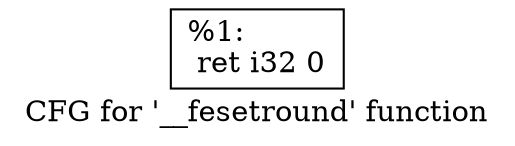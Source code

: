 digraph "CFG for '__fesetround' function" {
	label="CFG for '__fesetround' function";

	Node0x1bef830 [shape=record,label="{%1:\l  ret i32 0\l}"];
}
